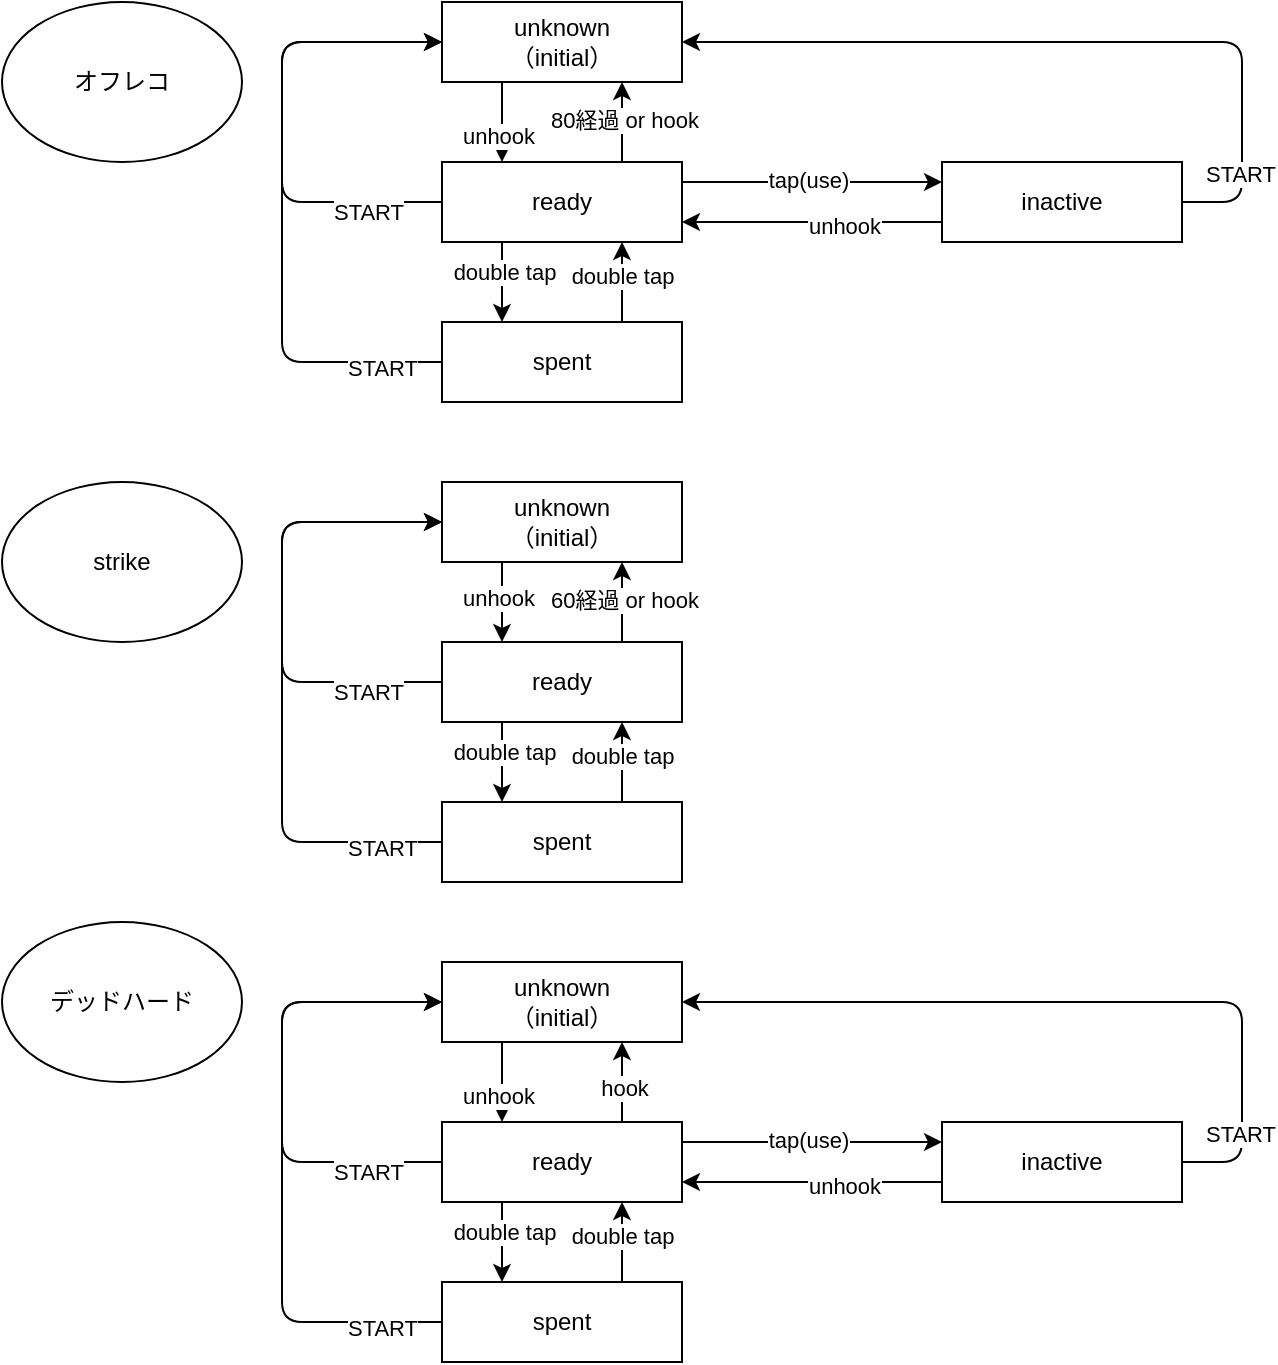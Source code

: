 <mxfile>
    <diagram id="_fhQhDh3ScXicjbHM6Mi" name="Page-1">
        <mxGraphModel dx="1089" dy="668" grid="1" gridSize="10" guides="1" tooltips="1" connect="1" arrows="1" fold="1" page="1" pageScale="1" pageWidth="850" pageHeight="1100" math="0" shadow="0">
            <root>
                <mxCell id="0"/>
                <mxCell id="1" parent="0"/>
                <mxCell id="14" style="edgeStyle=none;html=1;exitX=0.25;exitY=1;exitDx=0;exitDy=0;entryX=0.25;entryY=0;entryDx=0;entryDy=0;" edge="1" parent="1" source="2" target="4">
                    <mxGeometry relative="1" as="geometry"/>
                </mxCell>
                <mxCell id="15" value="unhook" style="edgeLabel;html=1;align=center;verticalAlign=middle;resizable=0;points=[];" vertex="1" connectable="0" parent="14">
                    <mxGeometry x="0.325" y="-2" relative="1" as="geometry">
                        <mxPoint as="offset"/>
                    </mxGeometry>
                </mxCell>
                <mxCell id="2" value="unknown&lt;br&gt;&lt;div&gt;（initial）&lt;/div&gt;" style="rounded=0;whiteSpace=wrap;html=1;" vertex="1" parent="1">
                    <mxGeometry x="360" width="120" height="40" as="geometry"/>
                </mxCell>
                <mxCell id="11" style="edgeStyle=none;html=1;exitX=1;exitY=0.25;exitDx=0;exitDy=0;entryX=0;entryY=0.25;entryDx=0;entryDy=0;" edge="1" parent="1" source="4" target="5">
                    <mxGeometry relative="1" as="geometry"/>
                </mxCell>
                <mxCell id="30" value="tap(use)" style="edgeLabel;html=1;align=center;verticalAlign=middle;resizable=0;points=[];" vertex="1" connectable="0" parent="11">
                    <mxGeometry x="-0.031" y="1" relative="1" as="geometry">
                        <mxPoint as="offset"/>
                    </mxGeometry>
                </mxCell>
                <mxCell id="16" style="edgeStyle=none;html=1;exitX=0;exitY=0.5;exitDx=0;exitDy=0;entryX=0;entryY=0.5;entryDx=0;entryDy=0;" edge="1" parent="1" source="4" target="2">
                    <mxGeometry relative="1" as="geometry">
                        <Array as="points">
                            <mxPoint x="280" y="100"/>
                            <mxPoint x="280" y="80"/>
                            <mxPoint x="280" y="20"/>
                        </Array>
                    </mxGeometry>
                </mxCell>
                <mxCell id="21" value="START" style="edgeLabel;html=1;align=center;verticalAlign=middle;resizable=0;points=[];" vertex="1" connectable="0" parent="16">
                    <mxGeometry x="-0.693" y="5" relative="1" as="geometry">
                        <mxPoint as="offset"/>
                    </mxGeometry>
                </mxCell>
                <mxCell id="28" style="edgeStyle=none;html=1;exitX=0.75;exitY=0;exitDx=0;exitDy=0;entryX=0.75;entryY=1;entryDx=0;entryDy=0;" edge="1" parent="1" source="4" target="2">
                    <mxGeometry relative="1" as="geometry"/>
                </mxCell>
                <mxCell id="29" value="80経過 or hook" style="edgeLabel;html=1;align=center;verticalAlign=middle;resizable=0;points=[];" vertex="1" connectable="0" parent="28">
                    <mxGeometry x="0.083" y="-1" relative="1" as="geometry">
                        <mxPoint as="offset"/>
                    </mxGeometry>
                </mxCell>
                <mxCell id="32" style="edgeStyle=none;html=1;exitX=0.25;exitY=1;exitDx=0;exitDy=0;entryX=0.25;entryY=0;entryDx=0;entryDy=0;" edge="1" parent="1" source="4" target="6">
                    <mxGeometry relative="1" as="geometry"/>
                </mxCell>
                <mxCell id="33" value="double tap" style="edgeLabel;html=1;align=center;verticalAlign=middle;resizable=0;points=[];" vertex="1" connectable="0" parent="32">
                    <mxGeometry x="-0.264" y="1" relative="1" as="geometry">
                        <mxPoint as="offset"/>
                    </mxGeometry>
                </mxCell>
                <mxCell id="4" value="ready" style="rounded=0;whiteSpace=wrap;html=1;" vertex="1" parent="1">
                    <mxGeometry x="360" y="80" width="120" height="40" as="geometry"/>
                </mxCell>
                <mxCell id="12" style="edgeStyle=none;html=1;exitX=0;exitY=0.75;exitDx=0;exitDy=0;entryX=1;entryY=0.75;entryDx=0;entryDy=0;" edge="1" parent="1" source="5" target="4">
                    <mxGeometry relative="1" as="geometry"/>
                </mxCell>
                <mxCell id="31" value="unhook" style="edgeLabel;html=1;align=center;verticalAlign=middle;resizable=0;points=[];" vertex="1" connectable="0" parent="12">
                    <mxGeometry x="-0.242" y="2" relative="1" as="geometry">
                        <mxPoint as="offset"/>
                    </mxGeometry>
                </mxCell>
                <mxCell id="17" style="edgeStyle=none;html=1;exitX=1;exitY=0.5;exitDx=0;exitDy=0;entryX=1;entryY=0.5;entryDx=0;entryDy=0;" edge="1" parent="1" source="5" target="2">
                    <mxGeometry relative="1" as="geometry">
                        <mxPoint x="360" y="20" as="targetPoint"/>
                        <Array as="points">
                            <mxPoint x="760" y="100"/>
                            <mxPoint x="760" y="20"/>
                        </Array>
                    </mxGeometry>
                </mxCell>
                <mxCell id="20" value="START" style="edgeLabel;html=1;align=center;verticalAlign=middle;resizable=0;points=[];" vertex="1" connectable="0" parent="17">
                    <mxGeometry x="-0.775" y="1" relative="1" as="geometry">
                        <mxPoint as="offset"/>
                    </mxGeometry>
                </mxCell>
                <mxCell id="5" value="inactive" style="rounded=0;whiteSpace=wrap;html=1;" vertex="1" parent="1">
                    <mxGeometry x="610" y="80" width="120" height="40" as="geometry"/>
                </mxCell>
                <mxCell id="18" style="edgeStyle=none;html=1;exitX=0;exitY=0.5;exitDx=0;exitDy=0;entryX=0;entryY=0.5;entryDx=0;entryDy=0;" edge="1" parent="1" source="6" target="2">
                    <mxGeometry relative="1" as="geometry">
                        <Array as="points">
                            <mxPoint x="280" y="180"/>
                            <mxPoint x="280" y="20"/>
                        </Array>
                    </mxGeometry>
                </mxCell>
                <mxCell id="19" value="START" style="edgeLabel;html=1;align=center;verticalAlign=middle;resizable=0;points=[];" vertex="1" connectable="0" parent="18">
                    <mxGeometry x="-0.811" y="3" relative="1" as="geometry">
                        <mxPoint as="offset"/>
                    </mxGeometry>
                </mxCell>
                <mxCell id="34" style="edgeStyle=none;html=1;exitX=0.75;exitY=0;exitDx=0;exitDy=0;entryX=0.75;entryY=1;entryDx=0;entryDy=0;" edge="1" parent="1" source="6" target="4">
                    <mxGeometry relative="1" as="geometry"/>
                </mxCell>
                <mxCell id="35" value="double tap" style="edgeLabel;html=1;align=center;verticalAlign=middle;resizable=0;points=[];" vertex="1" connectable="0" parent="34">
                    <mxGeometry x="0.179" relative="1" as="geometry">
                        <mxPoint as="offset"/>
                    </mxGeometry>
                </mxCell>
                <mxCell id="6" value="spent" style="rounded=0;whiteSpace=wrap;html=1;" vertex="1" parent="1">
                    <mxGeometry x="360" y="160" width="120" height="40" as="geometry"/>
                </mxCell>
                <mxCell id="13" value="オフレコ" style="ellipse;whiteSpace=wrap;html=1;" vertex="1" parent="1">
                    <mxGeometry x="140" width="120" height="80" as="geometry"/>
                </mxCell>
                <mxCell id="36" style="edgeStyle=none;html=1;exitX=0.25;exitY=1;exitDx=0;exitDy=0;entryX=0.25;entryY=0;entryDx=0;entryDy=0;" edge="1" source="38" target="47" parent="1">
                    <mxGeometry relative="1" as="geometry"/>
                </mxCell>
                <mxCell id="37" value="unhook" style="edgeLabel;html=1;align=center;verticalAlign=middle;resizable=0;points=[];" vertex="1" connectable="0" parent="36">
                    <mxGeometry x="0.325" y="-2" relative="1" as="geometry">
                        <mxPoint y="-9" as="offset"/>
                    </mxGeometry>
                </mxCell>
                <mxCell id="38" value="unknown&lt;br&gt;&lt;div&gt;（initial）&lt;/div&gt;" style="rounded=0;whiteSpace=wrap;html=1;" vertex="1" parent="1">
                    <mxGeometry x="360" y="240" width="120" height="40" as="geometry"/>
                </mxCell>
                <mxCell id="41" style="edgeStyle=none;html=1;exitX=0;exitY=0.5;exitDx=0;exitDy=0;entryX=0;entryY=0.5;entryDx=0;entryDy=0;" edge="1" source="47" target="38" parent="1">
                    <mxGeometry relative="1" as="geometry">
                        <Array as="points">
                            <mxPoint x="280" y="340"/>
                            <mxPoint x="280" y="320"/>
                            <mxPoint x="280" y="260"/>
                        </Array>
                    </mxGeometry>
                </mxCell>
                <mxCell id="42" value="START" style="edgeLabel;html=1;align=center;verticalAlign=middle;resizable=0;points=[];" vertex="1" connectable="0" parent="41">
                    <mxGeometry x="-0.693" y="5" relative="1" as="geometry">
                        <mxPoint as="offset"/>
                    </mxGeometry>
                </mxCell>
                <mxCell id="43" style="edgeStyle=none;html=1;exitX=0.75;exitY=0;exitDx=0;exitDy=0;entryX=0.75;entryY=1;entryDx=0;entryDy=0;" edge="1" source="47" target="38" parent="1">
                    <mxGeometry relative="1" as="geometry"/>
                </mxCell>
                <mxCell id="44" value="60経過 or hook" style="edgeLabel;html=1;align=center;verticalAlign=middle;resizable=0;points=[];" vertex="1" connectable="0" parent="43">
                    <mxGeometry x="0.083" y="-1" relative="1" as="geometry">
                        <mxPoint as="offset"/>
                    </mxGeometry>
                </mxCell>
                <mxCell id="45" style="edgeStyle=none;html=1;exitX=0.25;exitY=1;exitDx=0;exitDy=0;entryX=0.25;entryY=0;entryDx=0;entryDy=0;" edge="1" source="47" target="57" parent="1">
                    <mxGeometry relative="1" as="geometry"/>
                </mxCell>
                <mxCell id="46" value="double tap" style="edgeLabel;html=1;align=center;verticalAlign=middle;resizable=0;points=[];" vertex="1" connectable="0" parent="45">
                    <mxGeometry x="-0.264" y="1" relative="1" as="geometry">
                        <mxPoint as="offset"/>
                    </mxGeometry>
                </mxCell>
                <mxCell id="47" value="ready" style="rounded=0;whiteSpace=wrap;html=1;" vertex="1" parent="1">
                    <mxGeometry x="360" y="320" width="120" height="40" as="geometry"/>
                </mxCell>
                <mxCell id="53" style="edgeStyle=none;html=1;exitX=0;exitY=0.5;exitDx=0;exitDy=0;entryX=0;entryY=0.5;entryDx=0;entryDy=0;" edge="1" source="57" target="38" parent="1">
                    <mxGeometry relative="1" as="geometry">
                        <Array as="points">
                            <mxPoint x="280" y="420"/>
                            <mxPoint x="280" y="260"/>
                        </Array>
                    </mxGeometry>
                </mxCell>
                <mxCell id="54" value="START" style="edgeLabel;html=1;align=center;verticalAlign=middle;resizable=0;points=[];" vertex="1" connectable="0" parent="53">
                    <mxGeometry x="-0.811" y="3" relative="1" as="geometry">
                        <mxPoint as="offset"/>
                    </mxGeometry>
                </mxCell>
                <mxCell id="55" style="edgeStyle=none;html=1;exitX=0.75;exitY=0;exitDx=0;exitDy=0;entryX=0.75;entryY=1;entryDx=0;entryDy=0;" edge="1" source="57" target="47" parent="1">
                    <mxGeometry relative="1" as="geometry"/>
                </mxCell>
                <mxCell id="56" value="double tap" style="edgeLabel;html=1;align=center;verticalAlign=middle;resizable=0;points=[];" vertex="1" connectable="0" parent="55">
                    <mxGeometry x="0.179" relative="1" as="geometry">
                        <mxPoint as="offset"/>
                    </mxGeometry>
                </mxCell>
                <mxCell id="57" value="spent" style="rounded=0;whiteSpace=wrap;html=1;" vertex="1" parent="1">
                    <mxGeometry x="360" y="400" width="120" height="40" as="geometry"/>
                </mxCell>
                <mxCell id="58" value="strike" style="ellipse;whiteSpace=wrap;html=1;" vertex="1" parent="1">
                    <mxGeometry x="140" y="240" width="120" height="80" as="geometry"/>
                </mxCell>
                <mxCell id="60" style="edgeStyle=none;html=1;exitX=0.25;exitY=1;exitDx=0;exitDy=0;entryX=0.25;entryY=0;entryDx=0;entryDy=0;" edge="1" source="62" target="71" parent="1">
                    <mxGeometry relative="1" as="geometry"/>
                </mxCell>
                <mxCell id="61" value="unhook" style="edgeLabel;html=1;align=center;verticalAlign=middle;resizable=0;points=[];" vertex="1" connectable="0" parent="60">
                    <mxGeometry x="0.325" y="-2" relative="1" as="geometry">
                        <mxPoint as="offset"/>
                    </mxGeometry>
                </mxCell>
                <mxCell id="62" value="unknown&lt;br&gt;&lt;div&gt;（initial）&lt;/div&gt;" style="rounded=0;whiteSpace=wrap;html=1;" vertex="1" parent="1">
                    <mxGeometry x="360" y="480" width="120" height="40" as="geometry"/>
                </mxCell>
                <mxCell id="63" style="edgeStyle=none;html=1;exitX=1;exitY=0.25;exitDx=0;exitDy=0;entryX=0;entryY=0.25;entryDx=0;entryDy=0;" edge="1" source="71" target="76" parent="1">
                    <mxGeometry relative="1" as="geometry"/>
                </mxCell>
                <mxCell id="64" value="tap(use)" style="edgeLabel;html=1;align=center;verticalAlign=middle;resizable=0;points=[];" vertex="1" connectable="0" parent="63">
                    <mxGeometry x="-0.031" y="1" relative="1" as="geometry">
                        <mxPoint as="offset"/>
                    </mxGeometry>
                </mxCell>
                <mxCell id="65" style="edgeStyle=none;html=1;exitX=0;exitY=0.5;exitDx=0;exitDy=0;entryX=0;entryY=0.5;entryDx=0;entryDy=0;" edge="1" source="71" target="62" parent="1">
                    <mxGeometry relative="1" as="geometry">
                        <Array as="points">
                            <mxPoint x="280" y="580"/>
                            <mxPoint x="280" y="560"/>
                            <mxPoint x="280" y="500"/>
                        </Array>
                    </mxGeometry>
                </mxCell>
                <mxCell id="66" value="START" style="edgeLabel;html=1;align=center;verticalAlign=middle;resizable=0;points=[];" vertex="1" connectable="0" parent="65">
                    <mxGeometry x="-0.693" y="5" relative="1" as="geometry">
                        <mxPoint as="offset"/>
                    </mxGeometry>
                </mxCell>
                <mxCell id="69" style="edgeStyle=none;html=1;exitX=0.25;exitY=1;exitDx=0;exitDy=0;entryX=0.25;entryY=0;entryDx=0;entryDy=0;" edge="1" source="71" target="81" parent="1">
                    <mxGeometry relative="1" as="geometry"/>
                </mxCell>
                <mxCell id="70" value="double tap" style="edgeLabel;html=1;align=center;verticalAlign=middle;resizable=0;points=[];" vertex="1" connectable="0" parent="69">
                    <mxGeometry x="-0.264" y="1" relative="1" as="geometry">
                        <mxPoint as="offset"/>
                    </mxGeometry>
                </mxCell>
                <mxCell id="83" style="edgeStyle=none;html=1;exitX=0.75;exitY=0;exitDx=0;exitDy=0;entryX=0.75;entryY=1;entryDx=0;entryDy=0;" edge="1" parent="1" source="71" target="62">
                    <mxGeometry relative="1" as="geometry"/>
                </mxCell>
                <mxCell id="84" value="hook" style="edgeLabel;html=1;align=center;verticalAlign=middle;resizable=0;points=[];" vertex="1" connectable="0" parent="83">
                    <mxGeometry x="-0.124" y="-1" relative="1" as="geometry">
                        <mxPoint as="offset"/>
                    </mxGeometry>
                </mxCell>
                <mxCell id="71" value="ready" style="rounded=0;whiteSpace=wrap;html=1;" vertex="1" parent="1">
                    <mxGeometry x="360" y="560" width="120" height="40" as="geometry"/>
                </mxCell>
                <mxCell id="72" style="edgeStyle=none;html=1;exitX=0;exitY=0.75;exitDx=0;exitDy=0;entryX=1;entryY=0.75;entryDx=0;entryDy=0;" edge="1" source="76" target="71" parent="1">
                    <mxGeometry relative="1" as="geometry"/>
                </mxCell>
                <mxCell id="73" value="unhook" style="edgeLabel;html=1;align=center;verticalAlign=middle;resizable=0;points=[];" vertex="1" connectable="0" parent="72">
                    <mxGeometry x="-0.242" y="2" relative="1" as="geometry">
                        <mxPoint as="offset"/>
                    </mxGeometry>
                </mxCell>
                <mxCell id="74" style="edgeStyle=none;html=1;exitX=1;exitY=0.5;exitDx=0;exitDy=0;entryX=1;entryY=0.5;entryDx=0;entryDy=0;" edge="1" source="76" target="62" parent="1">
                    <mxGeometry relative="1" as="geometry">
                        <mxPoint x="360" y="500" as="targetPoint"/>
                        <Array as="points">
                            <mxPoint x="760" y="580"/>
                            <mxPoint x="760" y="500"/>
                        </Array>
                    </mxGeometry>
                </mxCell>
                <mxCell id="75" value="START" style="edgeLabel;html=1;align=center;verticalAlign=middle;resizable=0;points=[];" vertex="1" connectable="0" parent="74">
                    <mxGeometry x="-0.775" y="1" relative="1" as="geometry">
                        <mxPoint as="offset"/>
                    </mxGeometry>
                </mxCell>
                <mxCell id="76" value="inactive" style="rounded=0;whiteSpace=wrap;html=1;" vertex="1" parent="1">
                    <mxGeometry x="610" y="560" width="120" height="40" as="geometry"/>
                </mxCell>
                <mxCell id="77" style="edgeStyle=none;html=1;exitX=0;exitY=0.5;exitDx=0;exitDy=0;entryX=0;entryY=0.5;entryDx=0;entryDy=0;" edge="1" source="81" target="62" parent="1">
                    <mxGeometry relative="1" as="geometry">
                        <Array as="points">
                            <mxPoint x="280" y="660"/>
                            <mxPoint x="280" y="500"/>
                        </Array>
                    </mxGeometry>
                </mxCell>
                <mxCell id="78" value="START" style="edgeLabel;html=1;align=center;verticalAlign=middle;resizable=0;points=[];" vertex="1" connectable="0" parent="77">
                    <mxGeometry x="-0.811" y="3" relative="1" as="geometry">
                        <mxPoint as="offset"/>
                    </mxGeometry>
                </mxCell>
                <mxCell id="79" style="edgeStyle=none;html=1;exitX=0.75;exitY=0;exitDx=0;exitDy=0;entryX=0.75;entryY=1;entryDx=0;entryDy=0;" edge="1" source="81" target="71" parent="1">
                    <mxGeometry relative="1" as="geometry"/>
                </mxCell>
                <mxCell id="80" value="double tap" style="edgeLabel;html=1;align=center;verticalAlign=middle;resizable=0;points=[];" vertex="1" connectable="0" parent="79">
                    <mxGeometry x="0.179" relative="1" as="geometry">
                        <mxPoint as="offset"/>
                    </mxGeometry>
                </mxCell>
                <mxCell id="81" value="spent" style="rounded=0;whiteSpace=wrap;html=1;" vertex="1" parent="1">
                    <mxGeometry x="360" y="640" width="120" height="40" as="geometry"/>
                </mxCell>
                <mxCell id="82" value="デッドハード" style="ellipse;whiteSpace=wrap;html=1;" vertex="1" parent="1">
                    <mxGeometry x="140" y="460" width="120" height="80" as="geometry"/>
                </mxCell>
            </root>
        </mxGraphModel>
    </diagram>
</mxfile>
